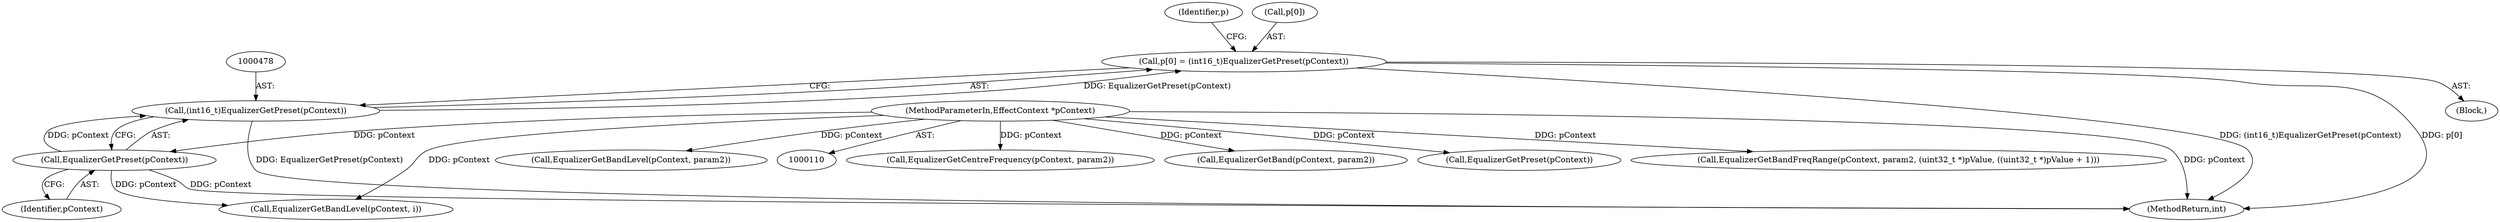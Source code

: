 digraph "0_Android_c66c43ad571ed2590dcd55a762c73c90d9744bac@array" {
"1000473" [label="(Call,p[0] = (int16_t)EqualizerGetPreset(pContext))"];
"1000477" [label="(Call,(int16_t)EqualizerGetPreset(pContext))"];
"1000479" [label="(Call,EqualizerGetPreset(pContext))"];
"1000111" [label="(MethodParameterIn,EffectContext *pContext)"];
"1000483" [label="(Identifier,p)"];
"1000473" [label="(Call,p[0] = (int16_t)EqualizerGetPreset(pContext))"];
"1000477" [label="(Call,(int16_t)EqualizerGetPreset(pContext))"];
"1000507" [label="(Call,EqualizerGetBandLevel(pContext, i))"];
"1000479" [label="(Call,EqualizerGetPreset(pContext))"];
"1000351" [label="(Call,EqualizerGetCentreFrequency(pContext, param2))"];
"1000394" [label="(Call,EqualizerGetBand(pContext, param2))"];
"1000111" [label="(MethodParameterIn,EffectContext *pContext)"];
"1000406" [label="(Call,EqualizerGetPreset(pContext))"];
"1000370" [label="(Call,EqualizerGetBandFreqRange(pContext, param2, (uint32_t *)pValue, ((uint32_t *)pValue + 1)))"];
"1000327" [label="(Call,EqualizerGetBandLevel(pContext, param2))"];
"1000480" [label="(Identifier,pContext)"];
"1000474" [label="(Call,p[0])"];
"1000522" [label="(MethodReturn,int)"];
"1000464" [label="(Block,)"];
"1000473" -> "1000464"  [label="AST: "];
"1000473" -> "1000477"  [label="CFG: "];
"1000474" -> "1000473"  [label="AST: "];
"1000477" -> "1000473"  [label="AST: "];
"1000483" -> "1000473"  [label="CFG: "];
"1000473" -> "1000522"  [label="DDG: p[0]"];
"1000473" -> "1000522"  [label="DDG: (int16_t)EqualizerGetPreset(pContext)"];
"1000477" -> "1000473"  [label="DDG: EqualizerGetPreset(pContext)"];
"1000477" -> "1000479"  [label="CFG: "];
"1000478" -> "1000477"  [label="AST: "];
"1000479" -> "1000477"  [label="AST: "];
"1000477" -> "1000522"  [label="DDG: EqualizerGetPreset(pContext)"];
"1000479" -> "1000477"  [label="DDG: pContext"];
"1000479" -> "1000480"  [label="CFG: "];
"1000480" -> "1000479"  [label="AST: "];
"1000479" -> "1000522"  [label="DDG: pContext"];
"1000111" -> "1000479"  [label="DDG: pContext"];
"1000479" -> "1000507"  [label="DDG: pContext"];
"1000111" -> "1000110"  [label="AST: "];
"1000111" -> "1000522"  [label="DDG: pContext"];
"1000111" -> "1000327"  [label="DDG: pContext"];
"1000111" -> "1000351"  [label="DDG: pContext"];
"1000111" -> "1000370"  [label="DDG: pContext"];
"1000111" -> "1000394"  [label="DDG: pContext"];
"1000111" -> "1000406"  [label="DDG: pContext"];
"1000111" -> "1000507"  [label="DDG: pContext"];
}
